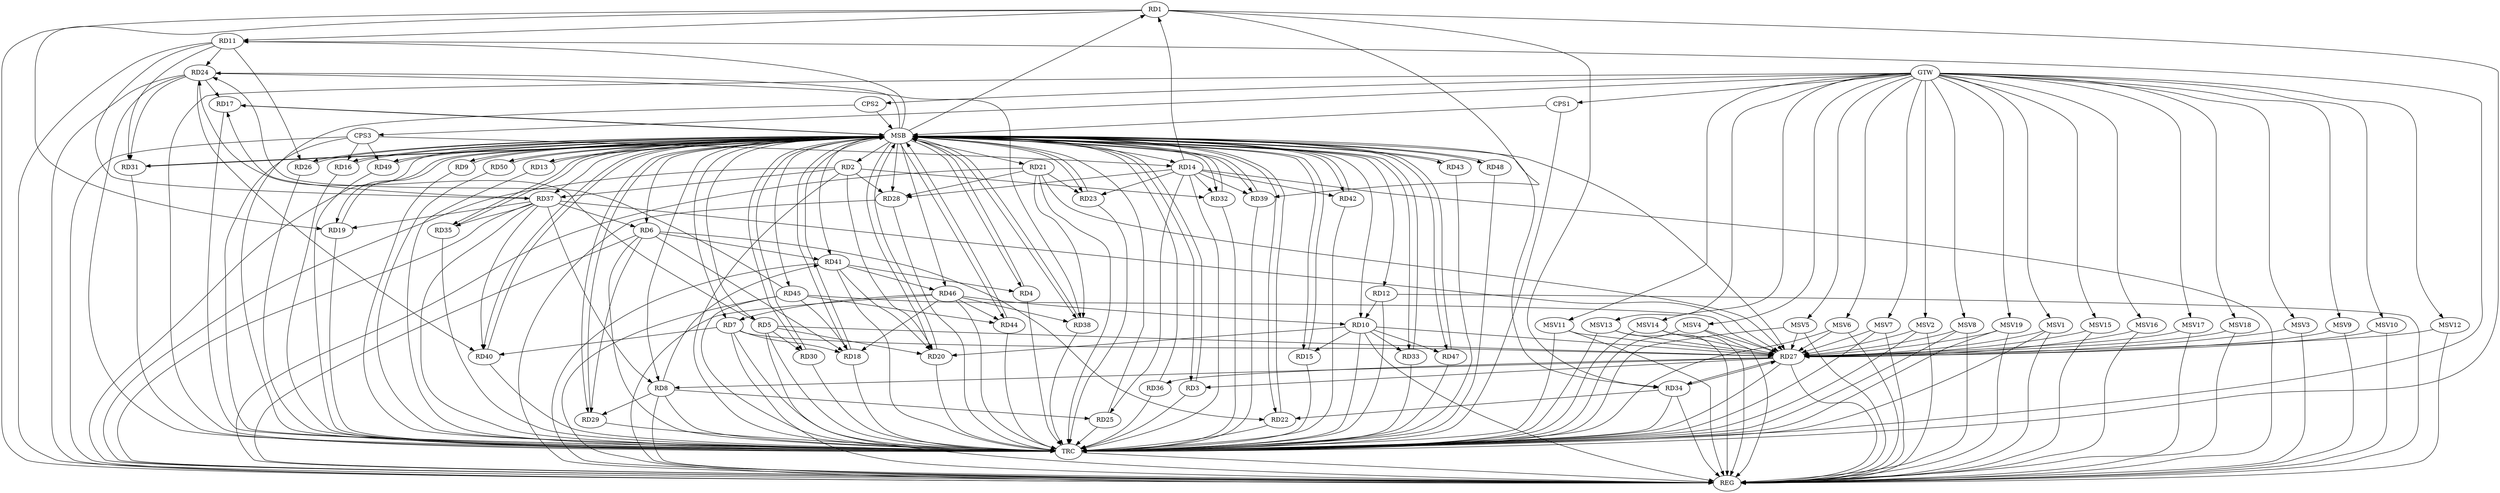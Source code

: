 strict digraph G {
  RD1 [ label="RD1" ];
  RD2 [ label="RD2" ];
  RD3 [ label="RD3" ];
  RD4 [ label="RD4" ];
  RD5 [ label="RD5" ];
  RD6 [ label="RD6" ];
  RD7 [ label="RD7" ];
  RD8 [ label="RD8" ];
  RD9 [ label="RD9" ];
  RD10 [ label="RD10" ];
  RD11 [ label="RD11" ];
  RD12 [ label="RD12" ];
  RD13 [ label="RD13" ];
  RD14 [ label="RD14" ];
  RD15 [ label="RD15" ];
  RD16 [ label="RD16" ];
  RD17 [ label="RD17" ];
  RD18 [ label="RD18" ];
  RD19 [ label="RD19" ];
  RD20 [ label="RD20" ];
  RD21 [ label="RD21" ];
  RD22 [ label="RD22" ];
  RD23 [ label="RD23" ];
  RD24 [ label="RD24" ];
  RD25 [ label="RD25" ];
  RD26 [ label="RD26" ];
  RD27 [ label="RD27" ];
  RD28 [ label="RD28" ];
  RD29 [ label="RD29" ];
  RD30 [ label="RD30" ];
  RD31 [ label="RD31" ];
  RD32 [ label="RD32" ];
  RD33 [ label="RD33" ];
  RD34 [ label="RD34" ];
  RD35 [ label="RD35" ];
  RD36 [ label="RD36" ];
  RD37 [ label="RD37" ];
  RD38 [ label="RD38" ];
  RD39 [ label="RD39" ];
  RD40 [ label="RD40" ];
  RD41 [ label="RD41" ];
  RD42 [ label="RD42" ];
  RD43 [ label="RD43" ];
  RD44 [ label="RD44" ];
  RD45 [ label="RD45" ];
  RD46 [ label="RD46" ];
  RD47 [ label="RD47" ];
  RD48 [ label="RD48" ];
  RD49 [ label="RD49" ];
  RD50 [ label="RD50" ];
  CPS1 [ label="CPS1" ];
  CPS2 [ label="CPS2" ];
  CPS3 [ label="CPS3" ];
  GTW [ label="GTW" ];
  REG [ label="REG" ];
  MSB [ label="MSB" ];
  TRC [ label="TRC" ];
  MSV1 [ label="MSV1" ];
  MSV2 [ label="MSV2" ];
  MSV3 [ label="MSV3" ];
  MSV4 [ label="MSV4" ];
  MSV5 [ label="MSV5" ];
  MSV6 [ label="MSV6" ];
  MSV7 [ label="MSV7" ];
  MSV8 [ label="MSV8" ];
  MSV9 [ label="MSV9" ];
  MSV10 [ label="MSV10" ];
  MSV11 [ label="MSV11" ];
  MSV12 [ label="MSV12" ];
  MSV13 [ label="MSV13" ];
  MSV14 [ label="MSV14" ];
  MSV15 [ label="MSV15" ];
  MSV16 [ label="MSV16" ];
  MSV17 [ label="MSV17" ];
  MSV18 [ label="MSV18" ];
  MSV19 [ label="MSV19" ];
  RD1 -> RD11;
  RD14 -> RD1;
  RD1 -> RD19;
  RD1 -> RD34;
  RD1 -> RD39;
  RD2 -> RD20;
  RD2 -> RD28;
  RD2 -> RD32;
  RD2 -> RD37;
  RD27 -> RD3;
  RD41 -> RD4;
  RD5 -> RD20;
  RD5 -> RD24;
  RD5 -> RD27;
  RD5 -> RD30;
  RD6 -> RD18;
  RD6 -> RD22;
  RD6 -> RD29;
  RD37 -> RD6;
  RD6 -> RD41;
  RD7 -> RD18;
  RD7 -> RD27;
  RD7 -> RD40;
  RD46 -> RD7;
  RD8 -> RD25;
  RD27 -> RD8;
  RD8 -> RD29;
  RD37 -> RD8;
  RD8 -> RD41;
  RD12 -> RD10;
  RD10 -> RD15;
  RD10 -> RD20;
  RD10 -> RD27;
  RD10 -> RD33;
  RD46 -> RD10;
  RD10 -> RD47;
  RD11 -> RD24;
  RD11 -> RD26;
  RD11 -> RD31;
  RD11 -> RD37;
  RD14 -> RD23;
  RD14 -> RD25;
  RD14 -> RD28;
  RD14 -> RD32;
  RD14 -> RD39;
  RD14 -> RD42;
  RD24 -> RD17;
  RD37 -> RD17;
  RD45 -> RD18;
  RD46 -> RD18;
  RD37 -> RD19;
  RD41 -> RD20;
  RD21 -> RD23;
  RD21 -> RD27;
  RD21 -> RD28;
  RD21 -> RD38;
  RD34 -> RD22;
  RD24 -> RD31;
  RD24 -> RD38;
  RD24 -> RD40;
  RD45 -> RD24;
  RD27 -> RD34;
  RD34 -> RD27;
  RD27 -> RD36;
  RD37 -> RD27;
  RD45 -> RD27;
  RD37 -> RD35;
  RD37 -> RD40;
  RD46 -> RD38;
  RD41 -> RD46;
  RD45 -> RD44;
  RD46 -> RD44;
  CPS3 -> RD49;
  CPS3 -> RD14;
  CPS3 -> RD16;
  GTW -> CPS1;
  GTW -> CPS2;
  GTW -> CPS3;
  RD1 -> REG;
  RD2 -> REG;
  RD5 -> REG;
  RD6 -> REG;
  RD7 -> REG;
  RD8 -> REG;
  RD10 -> REG;
  RD11 -> REG;
  RD12 -> REG;
  RD14 -> REG;
  RD21 -> REG;
  RD24 -> REG;
  RD27 -> REG;
  RD28 -> REG;
  RD34 -> REG;
  RD37 -> REG;
  RD41 -> REG;
  RD45 -> REG;
  RD46 -> REG;
  CPS3 -> REG;
  RD3 -> MSB;
  MSB -> RD8;
  MSB -> RD11;
  MSB -> RD15;
  MSB -> RD18;
  MSB -> RD19;
  MSB -> RD27;
  MSB -> RD31;
  MSB -> RD34;
  MSB -> RD38;
  MSB -> RD40;
  MSB -> RD45;
  MSB -> RD47;
  MSB -> REG;
  RD4 -> MSB;
  MSB -> RD16;
  MSB -> RD21;
  MSB -> RD24;
  MSB -> RD42;
  MSB -> RD44;
  MSB -> RD50;
  RD9 -> MSB;
  MSB -> RD13;
  MSB -> RD30;
  MSB -> RD32;
  RD13 -> MSB;
  MSB -> RD35;
  MSB -> RD43;
  RD15 -> MSB;
  MSB -> RD5;
  RD16 -> MSB;
  MSB -> RD12;
  MSB -> RD17;
  MSB -> RD37;
  MSB -> RD46;
  RD17 -> MSB;
  MSB -> RD2;
  MSB -> RD20;
  MSB -> RD48;
  RD18 -> MSB;
  MSB -> RD23;
  MSB -> RD49;
  RD19 -> MSB;
  MSB -> RD29;
  MSB -> RD41;
  RD20 -> MSB;
  MSB -> RD6;
  MSB -> RD10;
  RD22 -> MSB;
  RD23 -> MSB;
  RD25 -> MSB;
  MSB -> RD4;
  MSB -> RD39;
  RD26 -> MSB;
  MSB -> RD7;
  RD29 -> MSB;
  MSB -> RD14;
  RD30 -> MSB;
  MSB -> RD1;
  RD31 -> MSB;
  MSB -> RD3;
  RD32 -> MSB;
  MSB -> RD28;
  RD33 -> MSB;
  MSB -> RD22;
  RD35 -> MSB;
  RD36 -> MSB;
  RD38 -> MSB;
  RD39 -> MSB;
  MSB -> RD26;
  RD40 -> MSB;
  RD42 -> MSB;
  MSB -> RD33;
  RD43 -> MSB;
  RD44 -> MSB;
  MSB -> RD9;
  RD47 -> MSB;
  RD48 -> MSB;
  RD49 -> MSB;
  RD50 -> MSB;
  CPS1 -> MSB;
  CPS2 -> MSB;
  RD1 -> TRC;
  RD2 -> TRC;
  RD3 -> TRC;
  RD4 -> TRC;
  RD5 -> TRC;
  RD6 -> TRC;
  RD7 -> TRC;
  RD8 -> TRC;
  RD9 -> TRC;
  RD10 -> TRC;
  RD11 -> TRC;
  RD12 -> TRC;
  RD13 -> TRC;
  RD14 -> TRC;
  RD15 -> TRC;
  RD16 -> TRC;
  RD17 -> TRC;
  RD18 -> TRC;
  RD19 -> TRC;
  RD20 -> TRC;
  RD21 -> TRC;
  RD22 -> TRC;
  RD23 -> TRC;
  RD24 -> TRC;
  RD25 -> TRC;
  RD26 -> TRC;
  RD27 -> TRC;
  RD28 -> TRC;
  RD29 -> TRC;
  RD30 -> TRC;
  RD31 -> TRC;
  RD32 -> TRC;
  RD33 -> TRC;
  RD34 -> TRC;
  RD35 -> TRC;
  RD36 -> TRC;
  RD37 -> TRC;
  RD38 -> TRC;
  RD39 -> TRC;
  RD40 -> TRC;
  RD41 -> TRC;
  RD42 -> TRC;
  RD43 -> TRC;
  RD44 -> TRC;
  RD45 -> TRC;
  RD46 -> TRC;
  RD47 -> TRC;
  RD48 -> TRC;
  RD49 -> TRC;
  RD50 -> TRC;
  CPS1 -> TRC;
  CPS2 -> TRC;
  CPS3 -> TRC;
  GTW -> TRC;
  TRC -> REG;
  MSV1 -> RD27;
  MSV2 -> RD27;
  GTW -> MSV1;
  MSV1 -> REG;
  MSV1 -> TRC;
  GTW -> MSV2;
  MSV2 -> REG;
  MSV2 -> TRC;
  MSV3 -> RD27;
  GTW -> MSV3;
  MSV3 -> REG;
  MSV4 -> RD27;
  MSV5 -> RD27;
  GTW -> MSV4;
  MSV4 -> REG;
  MSV4 -> TRC;
  GTW -> MSV5;
  MSV5 -> REG;
  MSV5 -> TRC;
  MSV6 -> RD27;
  MSV7 -> RD27;
  GTW -> MSV6;
  MSV6 -> REG;
  MSV6 -> TRC;
  GTW -> MSV7;
  MSV7 -> REG;
  MSV7 -> TRC;
  MSV8 -> RD27;
  MSV9 -> RD27;
  GTW -> MSV8;
  MSV8 -> REG;
  MSV8 -> TRC;
  GTW -> MSV9;
  MSV9 -> REG;
  MSV10 -> RD27;
  GTW -> MSV10;
  MSV10 -> REG;
  MSV11 -> RD27;
  MSV12 -> RD27;
  GTW -> MSV11;
  MSV11 -> REG;
  MSV11 -> TRC;
  GTW -> MSV12;
  MSV12 -> REG;
  MSV13 -> RD27;
  GTW -> MSV13;
  MSV13 -> REG;
  MSV13 -> TRC;
  MSV14 -> RD27;
  GTW -> MSV14;
  MSV14 -> REG;
  MSV14 -> TRC;
  MSV15 -> RD27;
  MSV16 -> RD27;
  GTW -> MSV15;
  MSV15 -> REG;
  GTW -> MSV16;
  MSV16 -> REG;
  MSV17 -> RD27;
  MSV18 -> RD27;
  MSV19 -> RD27;
  GTW -> MSV17;
  MSV17 -> REG;
  GTW -> MSV18;
  MSV18 -> REG;
  GTW -> MSV19;
  MSV19 -> REG;
  MSV19 -> TRC;
}
